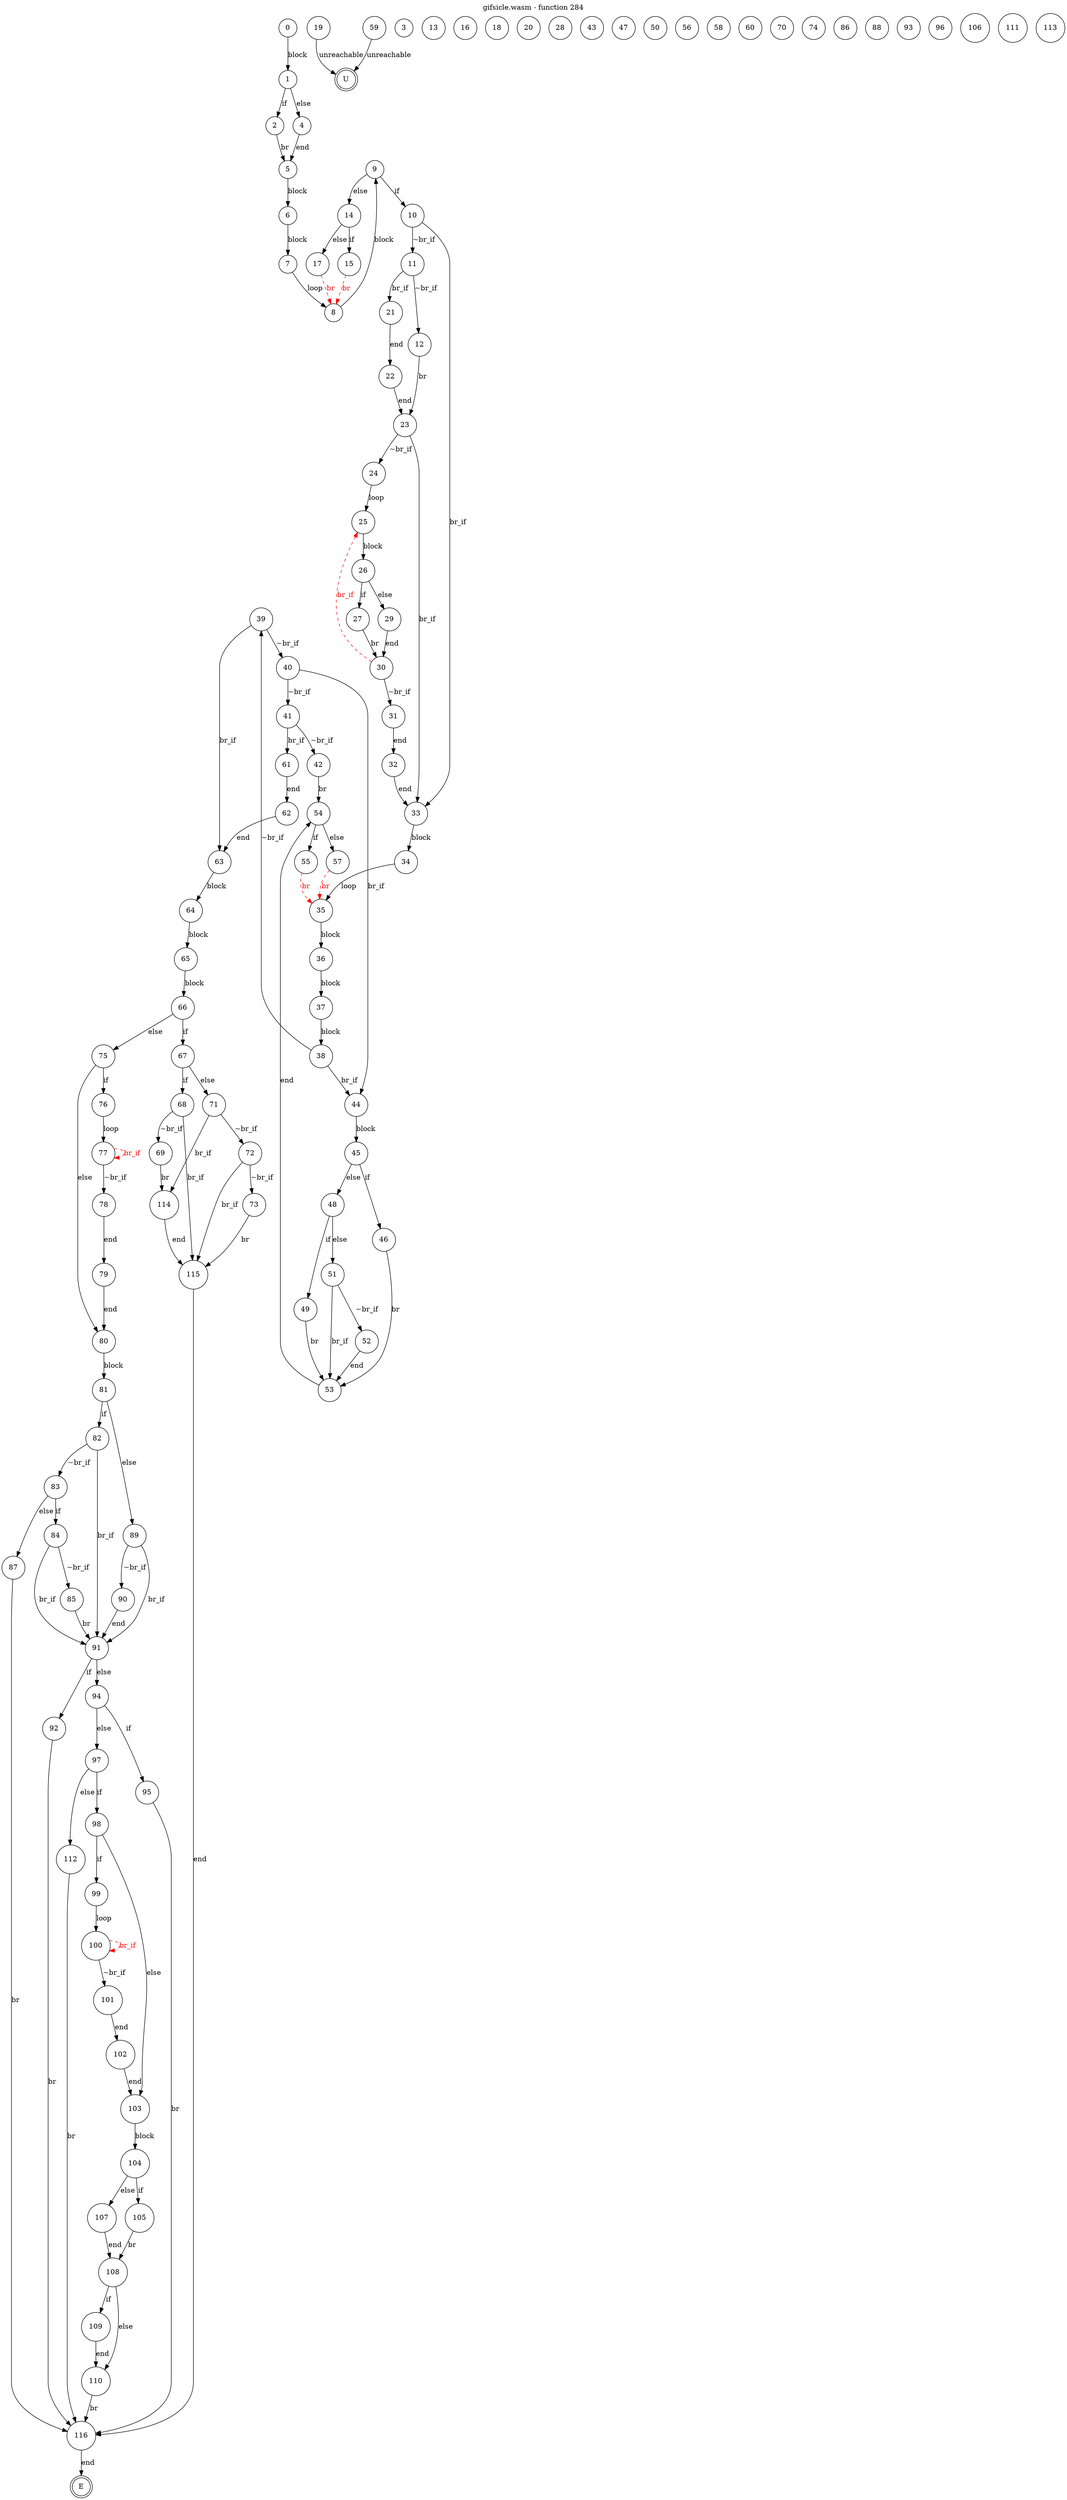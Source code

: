 digraph finite_state_machine {
    label = "gifsicle.wasm - function 284"
    labelloc =  t
    labelfontsize = 16
    labelfontcolor = black
    labelfontname = "Helvetica"
    node [shape = doublecircle]; E U ;
node [shape=circle, fontcolor=black, style="", label="0"]0
node [shape=circle, fontcolor=black, style="", label="1"]1
node [shape=circle, fontcolor=black, style="", label="2"]2
node [shape=circle, fontcolor=black, style="", label="3"]3
node [shape=circle, fontcolor=black, style="", label="4"]4
node [shape=circle, fontcolor=black, style="", label="5"]5
node [shape=circle, fontcolor=black, style="", label="6"]6
node [shape=circle, fontcolor=black, style="", label="7"]7
node [shape=circle, fontcolor=black, style="", label="8"]8
node [shape=circle, fontcolor=black, style="", label="9"]9
node [shape=circle, fontcolor=black, style="", label="10"]10
node [shape=circle, fontcolor=black, style="", label="11"]11
node [shape=circle, fontcolor=black, style="", label="12"]12
node [shape=circle, fontcolor=black, style="", label="13"]13
node [shape=circle, fontcolor=black, style="", label="14"]14
node [shape=circle, fontcolor=black, style="", label="15"]15
node [shape=circle, fontcolor=black, style="", label="16"]16
node [shape=circle, fontcolor=black, style="", label="17"]17
node [shape=circle, fontcolor=black, style="", label="18"]18
node [shape=circle, fontcolor=black, style="", label="19"]19
node [shape=circle, fontcolor=black, style="", label="20"]20
node [shape=circle, fontcolor=black, style="", label="21"]21
node [shape=circle, fontcolor=black, style="", label="22"]22
node [shape=circle, fontcolor=black, style="", label="23"]23
node [shape=circle, fontcolor=black, style="", label="24"]24
node [shape=circle, fontcolor=black, style="", label="25"]25
node [shape=circle, fontcolor=black, style="", label="26"]26
node [shape=circle, fontcolor=black, style="", label="27"]27
node [shape=circle, fontcolor=black, style="", label="28"]28
node [shape=circle, fontcolor=black, style="", label="29"]29
node [shape=circle, fontcolor=black, style="", label="30"]30
node [shape=circle, fontcolor=black, style="", label="31"]31
node [shape=circle, fontcolor=black, style="", label="32"]32
node [shape=circle, fontcolor=black, style="", label="33"]33
node [shape=circle, fontcolor=black, style="", label="34"]34
node [shape=circle, fontcolor=black, style="", label="35"]35
node [shape=circle, fontcolor=black, style="", label="36"]36
node [shape=circle, fontcolor=black, style="", label="37"]37
node [shape=circle, fontcolor=black, style="", label="38"]38
node [shape=circle, fontcolor=black, style="", label="39"]39
node [shape=circle, fontcolor=black, style="", label="40"]40
node [shape=circle, fontcolor=black, style="", label="41"]41
node [shape=circle, fontcolor=black, style="", label="42"]42
node [shape=circle, fontcolor=black, style="", label="43"]43
node [shape=circle, fontcolor=black, style="", label="44"]44
node [shape=circle, fontcolor=black, style="", label="45"]45
node [shape=circle, fontcolor=black, style="", label="46"]46
node [shape=circle, fontcolor=black, style="", label="47"]47
node [shape=circle, fontcolor=black, style="", label="48"]48
node [shape=circle, fontcolor=black, style="", label="49"]49
node [shape=circle, fontcolor=black, style="", label="50"]50
node [shape=circle, fontcolor=black, style="", label="51"]51
node [shape=circle, fontcolor=black, style="", label="52"]52
node [shape=circle, fontcolor=black, style="", label="53"]53
node [shape=circle, fontcolor=black, style="", label="54"]54
node [shape=circle, fontcolor=black, style="", label="55"]55
node [shape=circle, fontcolor=black, style="", label="56"]56
node [shape=circle, fontcolor=black, style="", label="57"]57
node [shape=circle, fontcolor=black, style="", label="58"]58
node [shape=circle, fontcolor=black, style="", label="59"]59
node [shape=circle, fontcolor=black, style="", label="60"]60
node [shape=circle, fontcolor=black, style="", label="61"]61
node [shape=circle, fontcolor=black, style="", label="62"]62
node [shape=circle, fontcolor=black, style="", label="63"]63
node [shape=circle, fontcolor=black, style="", label="64"]64
node [shape=circle, fontcolor=black, style="", label="65"]65
node [shape=circle, fontcolor=black, style="", label="66"]66
node [shape=circle, fontcolor=black, style="", label="67"]67
node [shape=circle, fontcolor=black, style="", label="68"]68
node [shape=circle, fontcolor=black, style="", label="69"]69
node [shape=circle, fontcolor=black, style="", label="70"]70
node [shape=circle, fontcolor=black, style="", label="71"]71
node [shape=circle, fontcolor=black, style="", label="72"]72
node [shape=circle, fontcolor=black, style="", label="73"]73
node [shape=circle, fontcolor=black, style="", label="74"]74
node [shape=circle, fontcolor=black, style="", label="75"]75
node [shape=circle, fontcolor=black, style="", label="76"]76
node [shape=circle, fontcolor=black, style="", label="77"]77
node [shape=circle, fontcolor=black, style="", label="78"]78
node [shape=circle, fontcolor=black, style="", label="79"]79
node [shape=circle, fontcolor=black, style="", label="80"]80
node [shape=circle, fontcolor=black, style="", label="81"]81
node [shape=circle, fontcolor=black, style="", label="82"]82
node [shape=circle, fontcolor=black, style="", label="83"]83
node [shape=circle, fontcolor=black, style="", label="84"]84
node [shape=circle, fontcolor=black, style="", label="85"]85
node [shape=circle, fontcolor=black, style="", label="86"]86
node [shape=circle, fontcolor=black, style="", label="87"]87
node [shape=circle, fontcolor=black, style="", label="88"]88
node [shape=circle, fontcolor=black, style="", label="89"]89
node [shape=circle, fontcolor=black, style="", label="90"]90
node [shape=circle, fontcolor=black, style="", label="91"]91
node [shape=circle, fontcolor=black, style="", label="92"]92
node [shape=circle, fontcolor=black, style="", label="93"]93
node [shape=circle, fontcolor=black, style="", label="94"]94
node [shape=circle, fontcolor=black, style="", label="95"]95
node [shape=circle, fontcolor=black, style="", label="96"]96
node [shape=circle, fontcolor=black, style="", label="97"]97
node [shape=circle, fontcolor=black, style="", label="98"]98
node [shape=circle, fontcolor=black, style="", label="99"]99
node [shape=circle, fontcolor=black, style="", label="100"]100
node [shape=circle, fontcolor=black, style="", label="101"]101
node [shape=circle, fontcolor=black, style="", label="102"]102
node [shape=circle, fontcolor=black, style="", label="103"]103
node [shape=circle, fontcolor=black, style="", label="104"]104
node [shape=circle, fontcolor=black, style="", label="105"]105
node [shape=circle, fontcolor=black, style="", label="106"]106
node [shape=circle, fontcolor=black, style="", label="107"]107
node [shape=circle, fontcolor=black, style="", label="108"]108
node [shape=circle, fontcolor=black, style="", label="109"]109
node [shape=circle, fontcolor=black, style="", label="110"]110
node [shape=circle, fontcolor=black, style="", label="111"]111
node [shape=circle, fontcolor=black, style="", label="112"]112
node [shape=circle, fontcolor=black, style="", label="113"]113
node [shape=circle, fontcolor=black, style="", label="114"]114
node [shape=circle, fontcolor=black, style="", label="115"]115
node [shape=circle, fontcolor=black, style="", label="116"]116
node [shape=circle, fontcolor=black, style="", label="E"]E
node [shape=circle, fontcolor=black, style="", label="U"]U
    0 -> 1[label="block"];
    1 -> 2[label="if"];
    1 -> 4[label="else"];
    2 -> 5[label="br"];
    4 -> 5[label="end"];
    5 -> 6[label="block"];
    6 -> 7[label="block"];
    7 -> 8[label="loop"];
    8 -> 9[label="block"];
    9 -> 10[label="if"];
    9 -> 14[label="else"];
    10 -> 11[label="~br_if"];
    10 -> 33[label="br_if"];
    11 -> 12[label="~br_if"];
    11 -> 21[label="br_if"];
    12 -> 23[label="br"];
    14 -> 15[label="if"];
    14 -> 17[label="else"];
    15 -> 8[style="dashed" color="red" fontcolor="red" label="br"];
    17 -> 8[style="dashed" color="red" fontcolor="red" label="br"];
    19 -> U[label="unreachable"];
    21 -> 22[label="end"];
    22 -> 23[label="end"];
    23 -> 24[label="~br_if"];
    23 -> 33[label="br_if"];
    24 -> 25[label="loop"];
    25 -> 26[label="block"];
    26 -> 27[label="if"];
    26 -> 29[label="else"];
    27 -> 30[label="br"];
    29 -> 30[label="end"];
    30 -> 31[label="~br_if"];
    30 -> 25[style="dashed" color="red" fontcolor="red" label="br_if"];
    31 -> 32[label="end"];
    32 -> 33[label="end"];
    33 -> 34[label="block"];
    34 -> 35[label="loop"];
    35 -> 36[label="block"];
    36 -> 37[label="block"];
    37 -> 38[label="block"];
    38 -> 39[label="~br_if"];
    38 -> 44[label="br_if"];
    39 -> 40[label="~br_if"];
    39 -> 63[label="br_if"];
    40 -> 41[label="~br_if"];
    40 -> 44[label="br_if"];
    41 -> 42[label="~br_if"];
    41 -> 61[label="br_if"];
    42 -> 54[label="br"];
    44 -> 45[label="block"];
    45 -> 46[label="if"];
    45 -> 48[label="else"];
    46 -> 53[label="br"];
    48 -> 49[label="if"];
    48 -> 51[label="else"];
    49 -> 53[label="br"];
    51 -> 52[label="~br_if"];
    51 -> 53[label="br_if"];
    52 -> 53[label="end"];
    53 -> 54[label="end"];
    54 -> 55[label="if"];
    54 -> 57[label="else"];
    55 -> 35[style="dashed" color="red" fontcolor="red" label="br"];
    57 -> 35[style="dashed" color="red" fontcolor="red" label="br"];
    59 -> U[label="unreachable"];
    61 -> 62[label="end"];
    62 -> 63[label="end"];
    63 -> 64[label="block"];
    64 -> 65[label="block"];
    65 -> 66[label="block"];
    66 -> 67[label="if"];
    66 -> 75[label="else"];
    67 -> 68[label="if"];
    67 -> 71[label="else"];
    68 -> 69[label="~br_if"];
    68 -> 115[label="br_if"];
    69 -> 114[label="br"];
    71 -> 72[label="~br_if"];
    71 -> 114[label="br_if"];
    72 -> 73[label="~br_if"];
    72 -> 115[label="br_if"];
    73 -> 115[label="br"];
    75 -> 76[label="if"];
    75 -> 80[label="else"];
    76 -> 77[label="loop"];
    77 -> 78[label="~br_if"];
    77 -> 77[style="dashed" color="red" fontcolor="red" label="br_if"];
    78 -> 79[label="end"];
    79 -> 80[label="end"];
    80 -> 81[label="block"];
    81 -> 82[label="if"];
    81 -> 89[label="else"];
    82 -> 83[label="~br_if"];
    82 -> 91[label="br_if"];
    83 -> 84[label="if"];
    83 -> 87[label="else"];
    84 -> 85[label="~br_if"];
    84 -> 91[label="br_if"];
    85 -> 91[label="br"];
    87 -> 116[label="br"];
    89 -> 90[label="~br_if"];
    89 -> 91[label="br_if"];
    90 -> 91[label="end"];
    91 -> 92[label="if"];
    91 -> 94[label="else"];
    92 -> 116[label="br"];
    94 -> 95[label="if"];
    94 -> 97[label="else"];
    95 -> 116[label="br"];
    97 -> 98[label="if"];
    97 -> 112[label="else"];
    98 -> 99[label="if"];
    98 -> 103[label="else"];
    99 -> 100[label="loop"];
    100 -> 101[label="~br_if"];
    100 -> 100[style="dashed" color="red" fontcolor="red" label="br_if"];
    101 -> 102[label="end"];
    102 -> 103[label="end"];
    103 -> 104[label="block"];
    104 -> 105[label="if"];
    104 -> 107[label="else"];
    105 -> 108[label="br"];
    107 -> 108[label="end"];
    108 -> 109[label="if"];
    108 -> 110[label="else"];
    109 -> 110[label="end"];
    110 -> 116[label="br"];
    112 -> 116[label="br"];
    114 -> 115[label="end"];
    115 -> 116[label="end"];
    116 -> E[label="end"];
}
